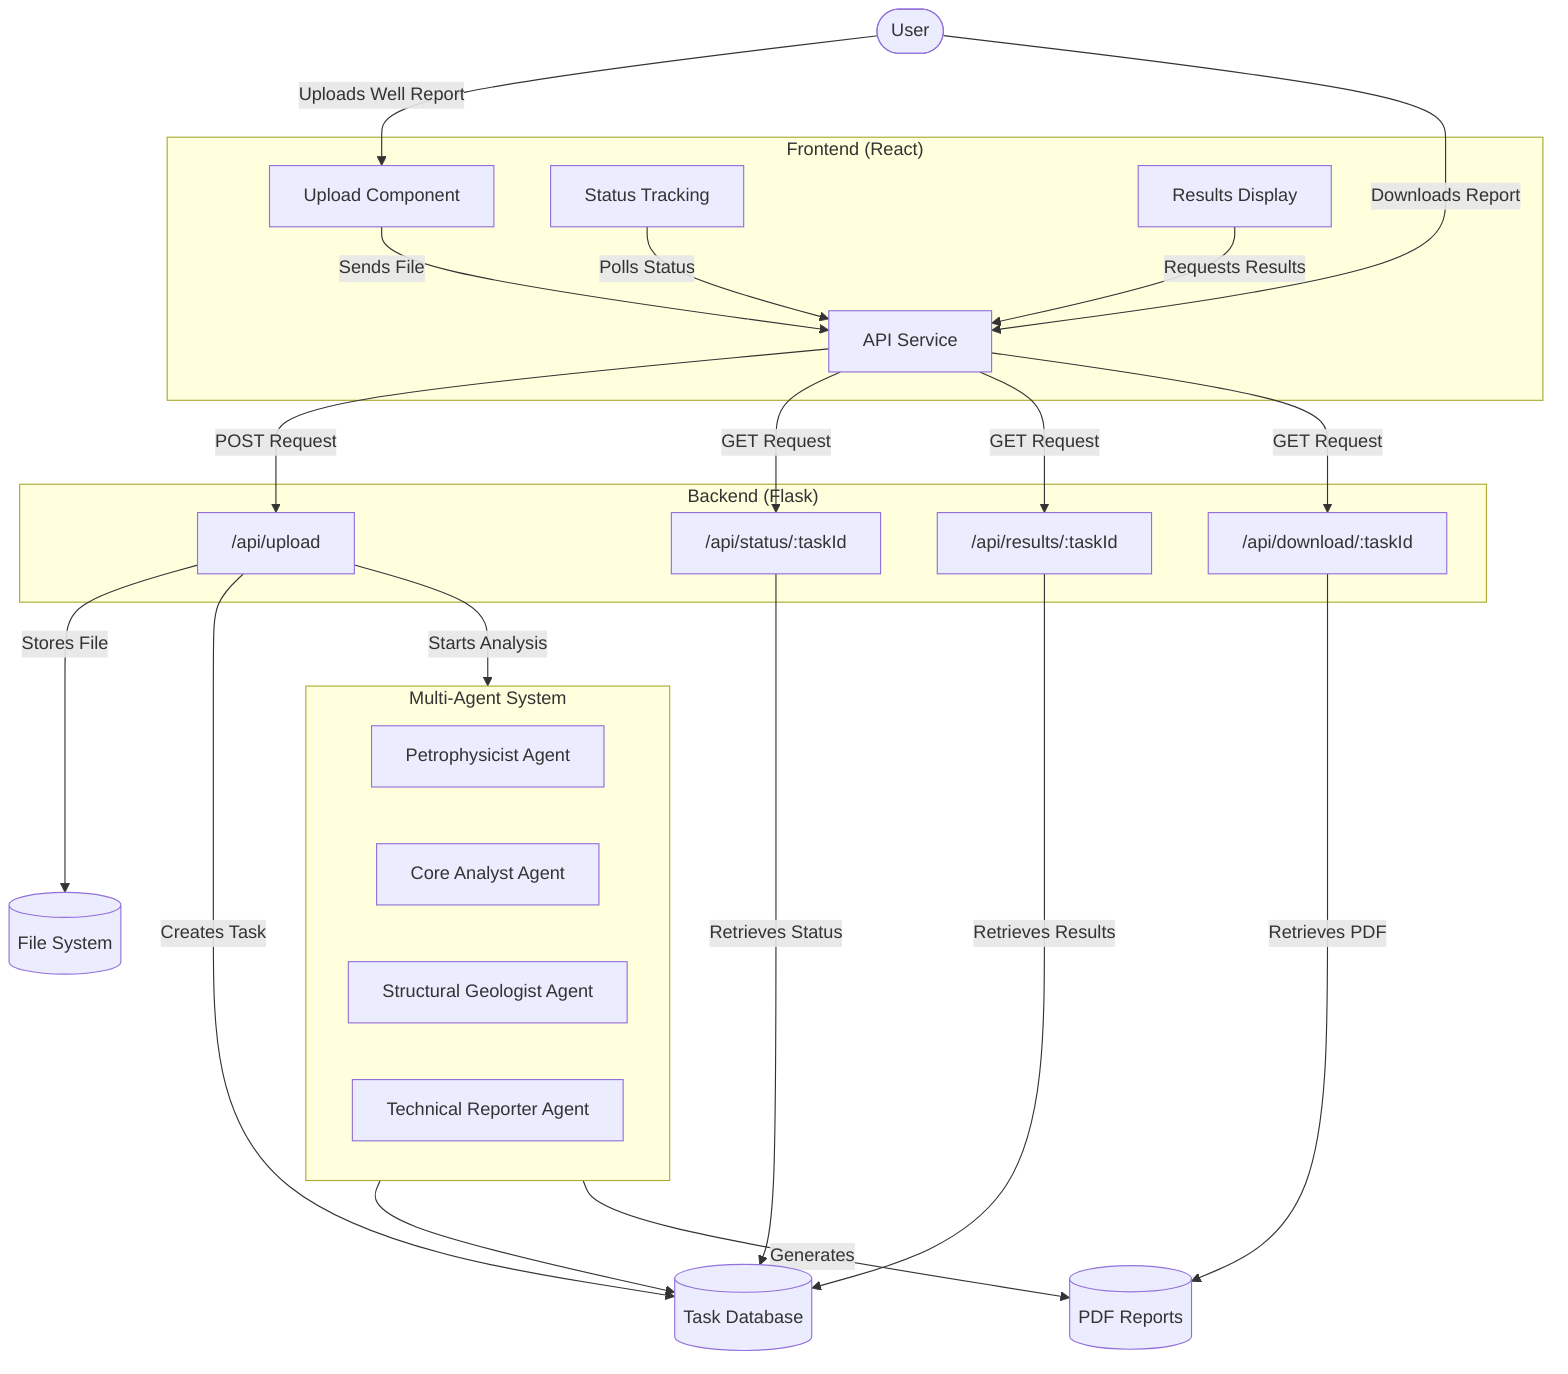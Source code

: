 flowchart TB
    User([User])
    
    subgraph Frontend["Frontend (React)"]
        UploadComponent[Upload Component]
        StatusComponent[Status Tracking]
        ResultsComponent[Results Display]
        APIService[API Service]
    end
    
    subgraph Backend["Backend (Flask)"]
        UploadEndpoint["/api/upload"]
        StatusEndpoint["/api/status/:taskId"]
        ResultsEndpoint["/api/results/:taskId"]
        DownloadEndpoint["/api/download/:taskId"]
    end
    
    subgraph MultiAgentSystem["Multi-Agent System"]
        PetrophysicistAgent[Petrophysicist Agent]
        CoreAnalystAgent[Core Analyst Agent]
        StructuralGeologistAgent[Structural Geologist Agent]
        TechnicalReporterAgent[Technical Reporter Agent]
    end
    
    User -->|Uploads Well Report| UploadComponent
    UploadComponent -->|Sends File| APIService
    APIService -->|POST Request| UploadEndpoint
    
    UploadEndpoint -->|Stores File| FileSystem[(File System)]
    UploadEndpoint -->|Creates Task| TaskDB[(Task Database)]
    UploadEndpoint -->|Starts Analysis| MultiAgentSystem
    
    StatusComponent -->|Polls Status| APIService
    APIService -->|GET Request| StatusEndpoint
    StatusEndpoint -->|Retrieves Status| TaskDB
    
    MultiAgentSystem --> TaskDB
    MultiAgentSystem -->|Generates| Reports[(PDF Reports)]
    
    ResultsComponent -->|Requests Results| APIService
    APIService -->|GET Request| ResultsEndpoint
    ResultsEndpoint -->|Retrieves Results| TaskDB
    
    User -->|Downloads Report| APIService
    APIService -->|GET Request| DownloadEndpoint
    DownloadEndpoint -->|Retrieves PDF| Reports